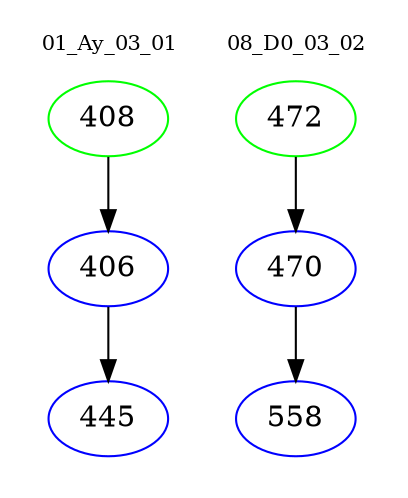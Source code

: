 digraph{
subgraph cluster_0 {
color = white
label = "01_Ay_03_01";
fontsize=10;
T0_408 [label="408", color="green"]
T0_408 -> T0_406 [color="black"]
T0_406 [label="406", color="blue"]
T0_406 -> T0_445 [color="black"]
T0_445 [label="445", color="blue"]
}
subgraph cluster_1 {
color = white
label = "08_D0_03_02";
fontsize=10;
T1_472 [label="472", color="green"]
T1_472 -> T1_470 [color="black"]
T1_470 [label="470", color="blue"]
T1_470 -> T1_558 [color="black"]
T1_558 [label="558", color="blue"]
}
}

